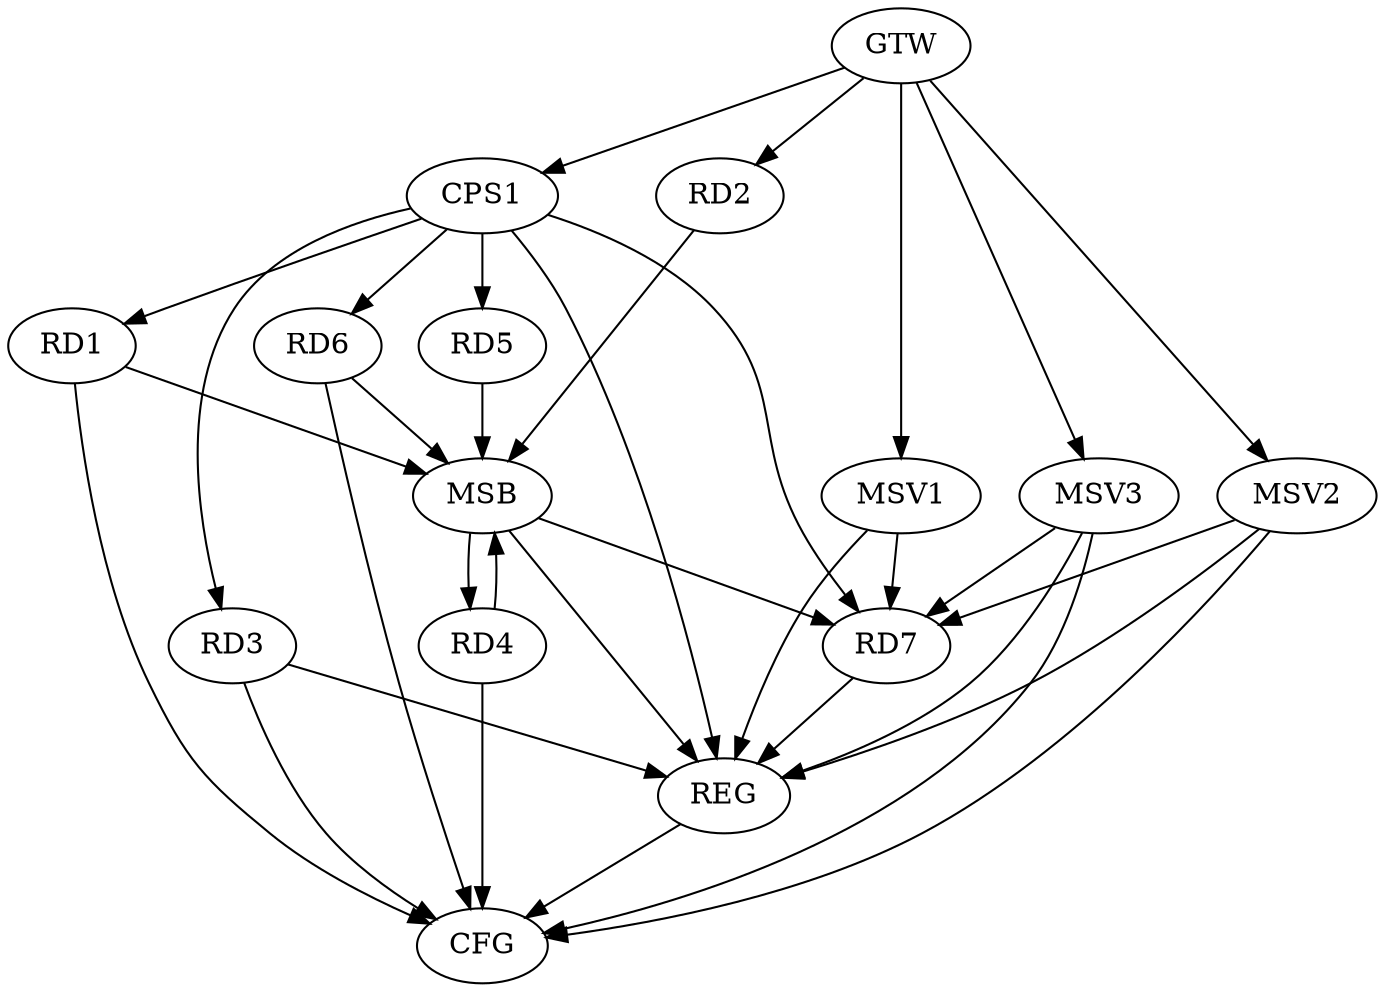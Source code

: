 strict digraph G {
  RD1 [ label="RD1" ];
  RD2 [ label="RD2" ];
  RD3 [ label="RD3" ];
  RD4 [ label="RD4" ];
  RD5 [ label="RD5" ];
  RD6 [ label="RD6" ];
  RD7 [ label="RD7" ];
  CPS1 [ label="CPS1" ];
  GTW [ label="GTW" ];
  REG [ label="REG" ];
  MSB [ label="MSB" ];
  CFG [ label="CFG" ];
  MSV1 [ label="MSV1" ];
  MSV2 [ label="MSV2" ];
  MSV3 [ label="MSV3" ];
  CPS1 -> RD1;
  CPS1 -> RD3;
  CPS1 -> RD5;
  CPS1 -> RD6;
  CPS1 -> RD7;
  GTW -> RD2;
  GTW -> CPS1;
  RD3 -> REG;
  RD7 -> REG;
  CPS1 -> REG;
  RD1 -> MSB;
  MSB -> REG;
  RD2 -> MSB;
  MSB -> RD4;
  RD4 -> MSB;
  MSB -> RD7;
  RD5 -> MSB;
  RD6 -> MSB;
  RD1 -> CFG;
  RD6 -> CFG;
  RD3 -> CFG;
  RD4 -> CFG;
  REG -> CFG;
  MSV1 -> RD7;
  GTW -> MSV1;
  MSV1 -> REG;
  MSV2 -> RD7;
  GTW -> MSV2;
  MSV2 -> REG;
  MSV2 -> CFG;
  MSV3 -> RD7;
  GTW -> MSV3;
  MSV3 -> REG;
  MSV3 -> CFG;
}
